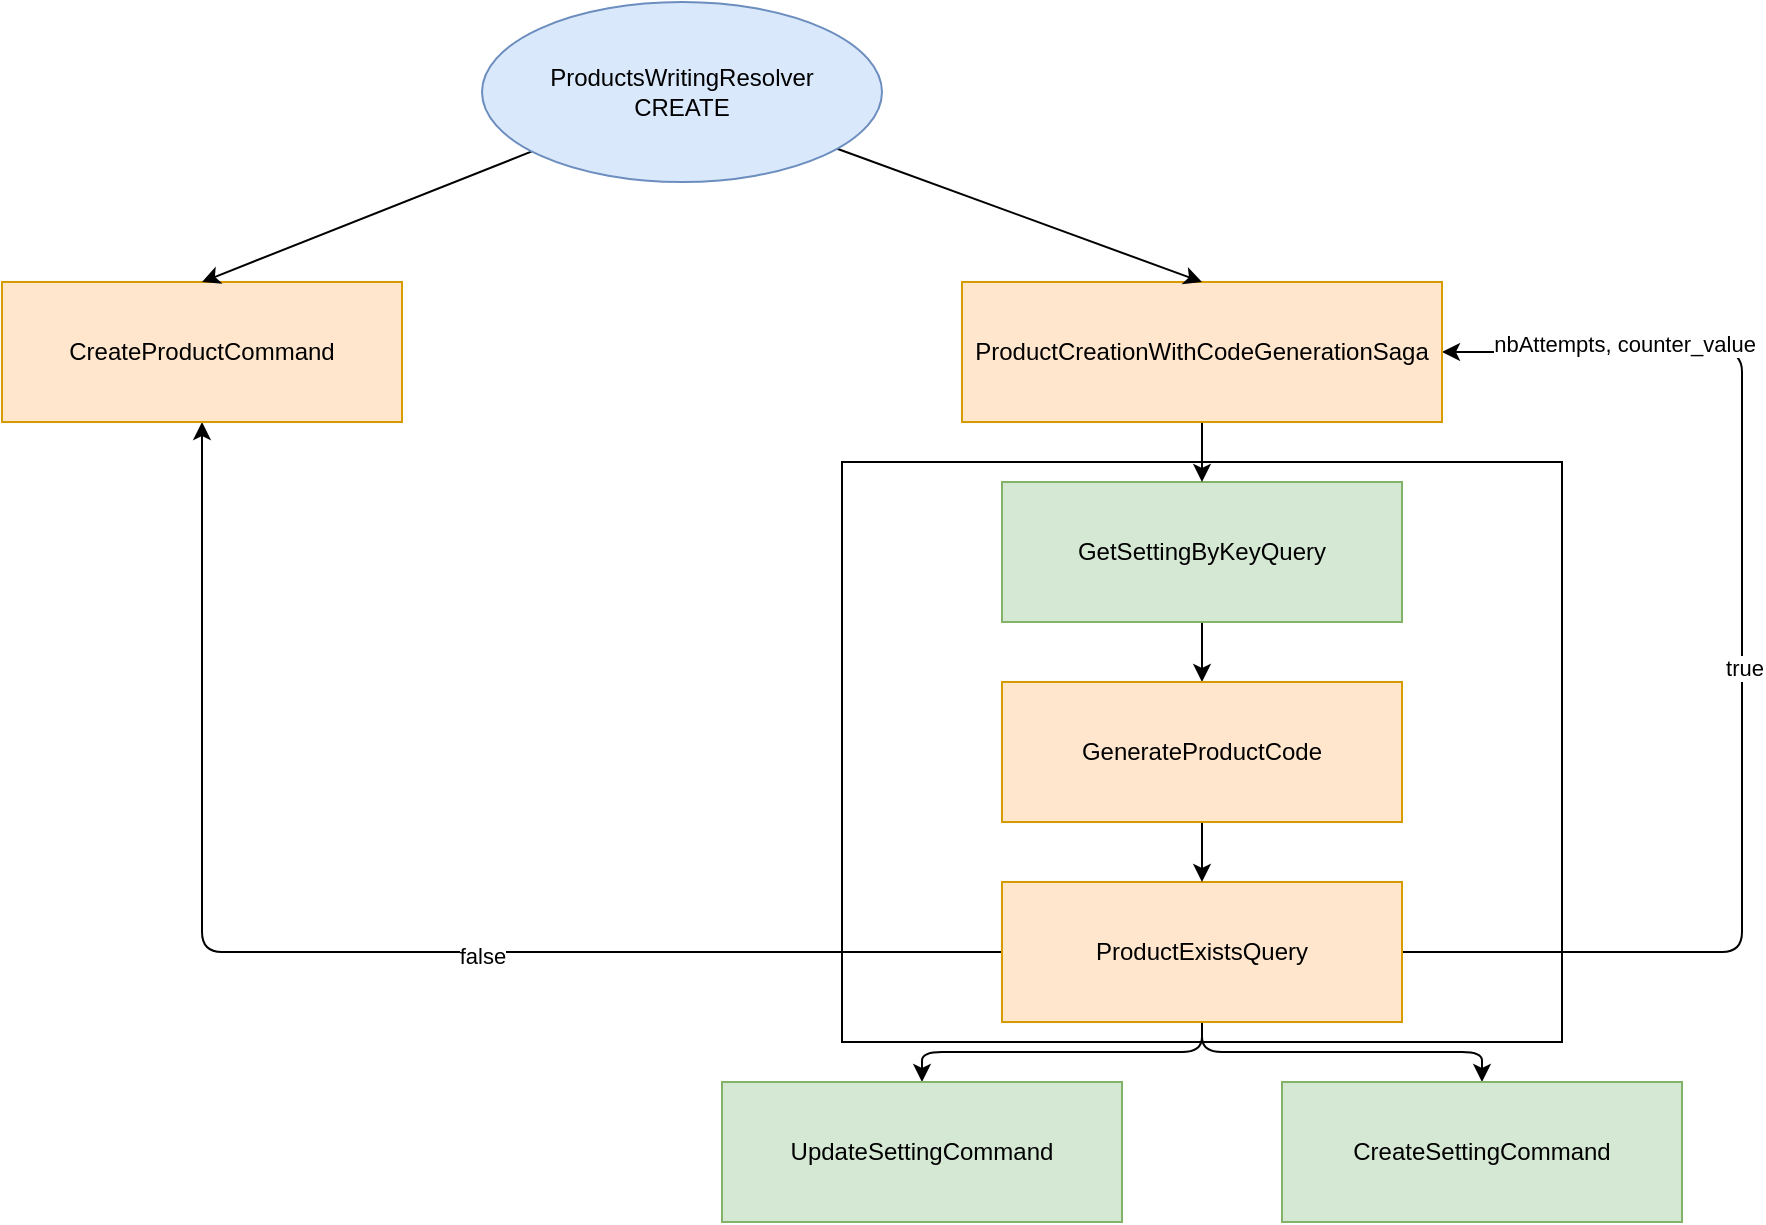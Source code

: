 <mxfile>
    <diagram id="Opi-LGavJN29ARFK6gJj" name="Page-2">
        <mxGraphModel dx="882" dy="457" grid="1" gridSize="10" guides="1" tooltips="1" connect="1" arrows="1" fold="1" page="1" pageScale="1" pageWidth="827" pageHeight="1169" math="0" shadow="0">
            <root>
                <mxCell id="0"/>
                <mxCell id="1" parent="0"/>
                <mxCell id="Un0BmTjw7O1ezHjQkem5-22" value="" style="rounded=0;whiteSpace=wrap;html=1;" parent="1" vertex="1">
                    <mxGeometry x="580" y="230" width="360" height="290" as="geometry"/>
                </mxCell>
                <mxCell id="Un0BmTjw7O1ezHjQkem5-15" style="edgeStyle=orthogonalEdgeStyle;html=1;entryX=1;entryY=0.5;entryDx=0;entryDy=0;exitX=1;exitY=0.5;exitDx=0;exitDy=0;elbow=vertical;" parent="1" source="Un0BmTjw7O1ezHjQkem5-2" target="Un0BmTjw7O1ezHjQkem5-4" edge="1">
                    <mxGeometry relative="1" as="geometry">
                        <mxPoint x="1070" y="175" as="targetPoint"/>
                        <Array as="points">
                            <mxPoint x="1030" y="475"/>
                            <mxPoint x="1030" y="175"/>
                        </Array>
                    </mxGeometry>
                </mxCell>
                <mxCell id="Un0BmTjw7O1ezHjQkem5-19" value="true" style="edgeLabel;html=1;align=center;verticalAlign=middle;resizable=0;points=[];" parent="Un0BmTjw7O1ezHjQkem5-15" vertex="1" connectable="0">
                    <mxGeometry x="0.006" y="-1" relative="1" as="geometry">
                        <mxPoint as="offset"/>
                    </mxGeometry>
                </mxCell>
                <mxCell id="Un0BmTjw7O1ezHjQkem5-21" value="nbAttempts, counter_value" style="edgeLabel;html=1;align=center;verticalAlign=middle;resizable=0;points=[];" parent="Un0BmTjw7O1ezHjQkem5-15" vertex="1" connectable="0">
                    <mxGeometry x="0.782" y="-4" relative="1" as="geometry">
                        <mxPoint x="23" as="offset"/>
                    </mxGeometry>
                </mxCell>
                <mxCell id="Un0BmTjw7O1ezHjQkem5-16" style="edgeStyle=orthogonalEdgeStyle;html=1;elbow=vertical;" parent="1" source="Un0BmTjw7O1ezHjQkem5-2" target="Un0BmTjw7O1ezHjQkem5-5" edge="1">
                    <mxGeometry relative="1" as="geometry"/>
                </mxCell>
                <mxCell id="Un0BmTjw7O1ezHjQkem5-17" style="edgeStyle=orthogonalEdgeStyle;html=1;entryX=0.5;entryY=0;entryDx=0;entryDy=0;elbow=vertical;" parent="1" source="Un0BmTjw7O1ezHjQkem5-2" target="Un0BmTjw7O1ezHjQkem5-6" edge="1">
                    <mxGeometry relative="1" as="geometry"/>
                </mxCell>
                <mxCell id="Un0BmTjw7O1ezHjQkem5-18" style="edgeStyle=orthogonalEdgeStyle;html=1;entryX=0.5;entryY=1;entryDx=0;entryDy=0;elbow=vertical;" parent="1" source="Un0BmTjw7O1ezHjQkem5-2" target="Un0BmTjw7O1ezHjQkem5-7" edge="1">
                    <mxGeometry relative="1" as="geometry"/>
                </mxCell>
                <mxCell id="Un0BmTjw7O1ezHjQkem5-20" value="false" style="edgeLabel;html=1;align=center;verticalAlign=middle;resizable=0;points=[];" parent="Un0BmTjw7O1ezHjQkem5-18" vertex="1" connectable="0">
                    <mxGeometry x="-0.218" y="2" relative="1" as="geometry">
                        <mxPoint as="offset"/>
                    </mxGeometry>
                </mxCell>
                <mxCell id="Un0BmTjw7O1ezHjQkem5-2" value="ProductExistsQuery" style="rounded=0;whiteSpace=wrap;html=1;fillColor=#ffe6cc;strokeColor=#d79b00;" parent="1" vertex="1">
                    <mxGeometry x="660" y="440" width="200" height="70" as="geometry"/>
                </mxCell>
                <mxCell id="Un0BmTjw7O1ezHjQkem5-13" style="edgeStyle=none;html=1;entryX=0.5;entryY=0;entryDx=0;entryDy=0;" parent="1" source="Un0BmTjw7O1ezHjQkem5-3" target="Un0BmTjw7O1ezHjQkem5-12" edge="1">
                    <mxGeometry relative="1" as="geometry"/>
                </mxCell>
                <mxCell id="Un0BmTjw7O1ezHjQkem5-3" value="GetSettingByKeyQuery" style="rounded=0;whiteSpace=wrap;html=1;fillColor=#d5e8d4;strokeColor=#82b366;" parent="1" vertex="1">
                    <mxGeometry x="660" y="240" width="200" height="70" as="geometry"/>
                </mxCell>
                <mxCell id="Un0BmTjw7O1ezHjQkem5-11" style="edgeStyle=none;html=1;entryX=0.5;entryY=0;entryDx=0;entryDy=0;" parent="1" source="Un0BmTjw7O1ezHjQkem5-4" target="Un0BmTjw7O1ezHjQkem5-3" edge="1">
                    <mxGeometry relative="1" as="geometry"/>
                </mxCell>
                <mxCell id="Un0BmTjw7O1ezHjQkem5-4" value="ProductCreationWithCodeGenerationSaga" style="rounded=0;whiteSpace=wrap;html=1;fillColor=#ffe6cc;strokeColor=#d79b00;" parent="1" vertex="1">
                    <mxGeometry x="640" y="140" width="240" height="70" as="geometry"/>
                </mxCell>
                <mxCell id="Un0BmTjw7O1ezHjQkem5-5" value="UpdateSettingCommand" style="rounded=0;whiteSpace=wrap;html=1;fillColor=#d5e8d4;strokeColor=#82b366;" parent="1" vertex="1">
                    <mxGeometry x="520" y="540" width="200" height="70" as="geometry"/>
                </mxCell>
                <mxCell id="Un0BmTjw7O1ezHjQkem5-6" value="CreateSettingCommand" style="rounded=0;whiteSpace=wrap;html=1;fillColor=#d5e8d4;strokeColor=#82b366;" parent="1" vertex="1">
                    <mxGeometry x="800" y="540" width="200" height="70" as="geometry"/>
                </mxCell>
                <mxCell id="Un0BmTjw7O1ezHjQkem5-7" value="CreateProductCommand" style="rounded=0;whiteSpace=wrap;html=1;fillColor=#ffe6cc;strokeColor=#d79b00;" parent="1" vertex="1">
                    <mxGeometry x="160" y="140" width="200" height="70" as="geometry"/>
                </mxCell>
                <mxCell id="Un0BmTjw7O1ezHjQkem5-9" style="edgeStyle=none;html=1;entryX=0.5;entryY=0;entryDx=0;entryDy=0;" parent="1" source="Un0BmTjw7O1ezHjQkem5-8" target="Un0BmTjw7O1ezHjQkem5-7" edge="1">
                    <mxGeometry relative="1" as="geometry"/>
                </mxCell>
                <mxCell id="Un0BmTjw7O1ezHjQkem5-10" style="edgeStyle=none;html=1;entryX=0.5;entryY=0;entryDx=0;entryDy=0;" parent="1" source="Un0BmTjw7O1ezHjQkem5-8" target="Un0BmTjw7O1ezHjQkem5-4" edge="1">
                    <mxGeometry relative="1" as="geometry"/>
                </mxCell>
                <mxCell id="Un0BmTjw7O1ezHjQkem5-8" value="ProductsWritingResolver&lt;br&gt;CREATE" style="ellipse;whiteSpace=wrap;html=1;fillColor=#dae8fc;strokeColor=#6c8ebf;" parent="1" vertex="1">
                    <mxGeometry x="400" width="200" height="90" as="geometry"/>
                </mxCell>
                <mxCell id="Un0BmTjw7O1ezHjQkem5-14" style="edgeStyle=none;html=1;entryX=0.5;entryY=0;entryDx=0;entryDy=0;" parent="1" source="Un0BmTjw7O1ezHjQkem5-12" target="Un0BmTjw7O1ezHjQkem5-2" edge="1">
                    <mxGeometry relative="1" as="geometry"/>
                </mxCell>
                <mxCell id="Un0BmTjw7O1ezHjQkem5-12" value="GenerateProductCode" style="rounded=0;whiteSpace=wrap;html=1;fillColor=#ffe6cc;strokeColor=#d79b00;" parent="1" vertex="1">
                    <mxGeometry x="660" y="340" width="200" height="70" as="geometry"/>
                </mxCell>
            </root>
        </mxGraphModel>
    </diagram>
    <diagram id="XYHGgtydvt-AKPdUVYVy" name="Page-1">
        <mxGraphModel dx="1837" dy="617" grid="1" gridSize="10" guides="1" tooltips="1" connect="1" arrows="1" fold="1" page="1" pageScale="1" pageWidth="827" pageHeight="1169" math="0" shadow="0">
            <root>
                <mxCell id="0"/>
                <mxCell id="1" parent="0"/>
                <mxCell id="61" value="Create Product" style="swimlane;startSize=20;horizontal=1;childLayout=flowLayout;flowOrientation=north;resizable=0;interRankCellSpacing=50;containerType=tree;fontSize=12;fillColor=#f8cecc;strokeColor=#b85450;" parent="1" vertex="1">
                    <mxGeometry x="-150" y="125" width="400" height="730" as="geometry"/>
                </mxCell>
                <mxCell id="62" value="Start" style="whiteSpace=wrap;html=1;fillColor=#fff2cc;strokeColor=#d6b656;" parent="61" vertex="1">
                    <mxGeometry x="150" y="40" width="100" height="40" as="geometry"/>
                </mxCell>
                <mxCell id="63" value="Input Code Exists" style="whiteSpace=wrap;html=1;fillColor=#fff2cc;strokeColor=#d6b656;" parent="61" vertex="1">
                    <mxGeometry x="150" y="130" width="100" height="40" as="geometry"/>
                </mxCell>
                <mxCell id="64" value="" style="html=1;rounded=1;curved=0;sourcePerimeterSpacing=0;targetPerimeterSpacing=0;startSize=6;endSize=6;noEdgeStyle=1;orthogonal=1;" parent="61" source="62" target="63" edge="1">
                    <mxGeometry relative="1" as="geometry">
                        <Array as="points">
                            <mxPoint x="200" y="92"/>
                            <mxPoint x="200" y="118"/>
                        </Array>
                    </mxGeometry>
                </mxCell>
                <mxCell id="70" value="" style="html=1;rounded=1;curved=0;sourcePerimeterSpacing=0;targetPerimeterSpacing=0;startSize=6;endSize=6;noEdgeStyle=1;orthogonal=1;" parent="61" source="63" target="71" edge="1">
                    <mxGeometry relative="1" as="geometry">
                        <mxPoint x="1300" y="2770" as="sourcePoint"/>
                        <Array as="points">
                            <mxPoint x="177.5" y="182"/>
                            <mxPoint x="135" y="208"/>
                        </Array>
                    </mxGeometry>
                </mxCell>
                <mxCell id="89" value="true" style="edgeLabel;html=1;align=center;verticalAlign=middle;resizable=0;points=[];" parent="70" vertex="1" connectable="0">
                    <mxGeometry x="-0.204" y="-1" relative="1" as="geometry">
                        <mxPoint as="offset"/>
                    </mxGeometry>
                </mxCell>
                <mxCell id="71" value="Product Code Exists" style="whiteSpace=wrap;html=1;fillColor=#fff2cc;strokeColor=#d6b656;" parent="61" vertex="1">
                    <mxGeometry x="85" y="220" width="100" height="40" as="geometry"/>
                </mxCell>
                <mxCell id="72" value="false" style="html=1;rounded=1;curved=0;sourcePerimeterSpacing=0;targetPerimeterSpacing=0;startSize=6;endSize=6;noEdgeStyle=1;orthogonal=1;" parent="61" source="63" target="73" edge="1">
                    <mxGeometry relative="1" as="geometry">
                        <mxPoint x="1240" y="2740" as="sourcePoint"/>
                        <Array as="points">
                            <mxPoint x="222.5" y="182"/>
                            <mxPoint x="265" y="208"/>
                        </Array>
                    </mxGeometry>
                </mxCell>
                <mxCell id="73" value="Generate Product Code" style="whiteSpace=wrap;html=1;fillColor=#d5e8d4;strokeColor=#82b366;" parent="61" vertex="1">
                    <mxGeometry x="215" y="220" width="100" height="40" as="geometry"/>
                </mxCell>
                <mxCell id="74" value="" style="html=1;rounded=1;curved=0;sourcePerimeterSpacing=0;targetPerimeterSpacing=0;startSize=6;endSize=6;noEdgeStyle=1;orthogonal=1;" parent="61" source="73" target="75" edge="1">
                    <mxGeometry relative="1" as="geometry">
                        <mxPoint x="1307.5" y="2700" as="sourcePoint"/>
                        <Array as="points">
                            <mxPoint x="265" y="272"/>
                            <mxPoint x="330" y="298"/>
                        </Array>
                    </mxGeometry>
                </mxCell>
                <mxCell id="75" value="Get Setting By Key" style="whiteSpace=wrap;html=1;fillColor=#dae8fc;strokeColor=#6c8ebf;" parent="61" vertex="1">
                    <mxGeometry x="280" y="310" width="100" height="40" as="geometry"/>
                </mxCell>
                <mxCell id="82" value="" style="html=1;rounded=1;curved=0;sourcePerimeterSpacing=0;targetPerimeterSpacing=0;startSize=6;endSize=6;noEdgeStyle=1;orthogonal=1;" parent="61" source="71" target="83" edge="1">
                    <mxGeometry relative="1" as="geometry">
                        <mxPoint x="1062.5" y="2300" as="sourcePoint"/>
                        <Array as="points">
                            <mxPoint x="112.5" y="272"/>
                            <mxPoint x="70" y="298"/>
                        </Array>
                    </mxGeometry>
                </mxCell>
                <mxCell id="86" value="true" style="edgeLabel;html=1;align=center;verticalAlign=middle;resizable=0;points=[];" parent="82" vertex="1" connectable="0">
                    <mxGeometry x="-0.212" relative="1" as="geometry">
                        <mxPoint as="offset"/>
                    </mxGeometry>
                </mxCell>
                <mxCell id="83" value="Error" style="whiteSpace=wrap;html=1;fillColor=#fff2cc;strokeColor=#d6b656;" parent="61" vertex="1">
                    <mxGeometry x="20" y="310" width="100" height="40" as="geometry"/>
                </mxCell>
                <mxCell id="84" value="" style="html=1;rounded=1;curved=0;sourcePerimeterSpacing=0;targetPerimeterSpacing=0;startSize=6;endSize=6;noEdgeStyle=1;orthogonal=1;" parent="61" source="71" target="85" edge="1">
                    <mxGeometry relative="1" as="geometry">
                        <mxPoint x="940" y="2230" as="sourcePoint"/>
                        <Array as="points">
                            <mxPoint x="157.5" y="272"/>
                            <mxPoint x="200" y="298"/>
                        </Array>
                    </mxGeometry>
                </mxCell>
                <mxCell id="87" value="false" style="edgeLabel;html=1;align=center;verticalAlign=middle;resizable=0;points=[];" parent="84" vertex="1" connectable="0">
                    <mxGeometry x="-0.055" relative="1" as="geometry">
                        <mxPoint as="offset"/>
                    </mxGeometry>
                </mxCell>
                <mxCell id="102" style="edgeStyle=none;html=1;entryX=0.75;entryY=0;entryDx=0;entryDy=0;noEdgeStyle=1;orthogonal=1;" parent="61" source="85" target="101" edge="1">
                    <mxGeometry relative="1" as="geometry">
                        <Array as="points">
                            <mxPoint x="200" y="362"/>
                            <mxPoint x="157.5" y="388"/>
                        </Array>
                    </mxGeometry>
                </mxCell>
                <mxCell id="85" value="Create" style="whiteSpace=wrap;html=1;fillColor=#fff2cc;strokeColor=#d6b656;" parent="61" vertex="1">
                    <mxGeometry x="150" y="310" width="100" height="40" as="geometry"/>
                </mxCell>
                <mxCell id="90" value="" style="html=1;rounded=1;curved=0;sourcePerimeterSpacing=0;targetPerimeterSpacing=0;startSize=6;endSize=6;noEdgeStyle=1;orthogonal=1;" parent="61" source="75" target="91" edge="1">
                    <mxGeometry relative="1" as="geometry">
                        <mxPoint x="795" y="1745" as="sourcePoint"/>
                        <Array as="points">
                            <mxPoint x="330" y="362"/>
                            <mxPoint x="265" y="388"/>
                        </Array>
                    </mxGeometry>
                </mxCell>
                <mxCell id="91" value="Setting Exists" style="whiteSpace=wrap;html=1;fillColor=#dae8fc;strokeColor=#6c8ebf;" parent="61" vertex="1">
                    <mxGeometry x="215" y="400" width="100" height="40" as="geometry"/>
                </mxCell>
                <mxCell id="95" value="" style="html=1;rounded=1;curved=0;sourcePerimeterSpacing=0;targetPerimeterSpacing=0;startSize=6;endSize=6;noEdgeStyle=1;orthogonal=1;" parent="61" source="91" target="96" edge="1">
                    <mxGeometry relative="1" as="geometry">
                        <mxPoint x="800" y="1715" as="sourcePoint"/>
                        <Array as="points">
                            <mxPoint x="242.5" y="452"/>
                            <mxPoint x="135" y="478"/>
                        </Array>
                    </mxGeometry>
                </mxCell>
                <mxCell id="96" value="Create Setting" style="whiteSpace=wrap;html=1;fillColor=#dae8fc;strokeColor=#6c8ebf;" parent="61" vertex="1">
                    <mxGeometry x="85" y="490" width="100" height="40" as="geometry"/>
                </mxCell>
                <mxCell id="97" value="" style="html=1;rounded=1;curved=0;sourcePerimeterSpacing=0;targetPerimeterSpacing=0;startSize=6;endSize=6;noEdgeStyle=1;orthogonal=1;" parent="61" source="91" target="98" edge="1">
                    <mxGeometry relative="1" as="geometry">
                        <mxPoint x="758.438" y="1725" as="sourcePoint"/>
                        <Array as="points">
                            <mxPoint x="287.5" y="452"/>
                            <mxPoint x="265" y="478"/>
                        </Array>
                    </mxGeometry>
                </mxCell>
                <mxCell id="106" style="edgeStyle=none;html=1;entryX=0.75;entryY=0;entryDx=0;entryDy=0;noEdgeStyle=1;orthogonal=1;" parent="61" source="98" target="105" edge="1">
                    <mxGeometry relative="1" as="geometry">
                        <Array as="points">
                            <mxPoint x="265" y="542"/>
                            <mxPoint x="222.5" y="568"/>
                        </Array>
                    </mxGeometry>
                </mxCell>
                <mxCell id="98" value="Update Setting Property" style="whiteSpace=wrap;html=1;fillColor=#dae8fc;strokeColor=#6c8ebf;" parent="61" vertex="1">
                    <mxGeometry x="215" y="490" width="100" height="40" as="geometry"/>
                </mxCell>
                <mxCell id="99" value="" style="html=1;rounded=1;curved=0;sourcePerimeterSpacing=0;targetPerimeterSpacing=0;startSize=6;endSize=6;noEdgeStyle=1;orthogonal=1;" parent="61" source="83" target="101" edge="1">
                    <mxGeometry relative="1" as="geometry">
                        <mxPoint x="462.5" y="1385" as="sourcePoint"/>
                        <Array as="points">
                            <mxPoint x="70" y="362"/>
                            <mxPoint x="112.5" y="388"/>
                        </Array>
                    </mxGeometry>
                </mxCell>
                <mxCell id="101" value="End" style="whiteSpace=wrap;html=1;fillColor=#fff2cc;strokeColor=#d6b656;" parent="61" vertex="1">
                    <mxGeometry x="85" y="400" width="100" height="40" as="geometry"/>
                </mxCell>
                <mxCell id="104" value="" style="html=1;rounded=1;curved=0;sourcePerimeterSpacing=0;targetPerimeterSpacing=0;startSize=6;endSize=6;noEdgeStyle=1;orthogonal=1;" parent="61" source="96" target="105" edge="1">
                    <mxGeometry relative="1" as="geometry">
                        <mxPoint x="492.5" y="1365" as="sourcePoint"/>
                        <Array as="points">
                            <mxPoint x="135" y="542"/>
                            <mxPoint x="177.5" y="568"/>
                        </Array>
                    </mxGeometry>
                </mxCell>
                <mxCell id="105" value="Create Product" style="whiteSpace=wrap;html=1;fillColor=#f8cecc;strokeColor=#b85450;" parent="61" vertex="1">
                    <mxGeometry x="150" y="580" width="100" height="40" as="geometry"/>
                </mxCell>
                <mxCell id="113" style="edgeStyle=none;html=1;entryX=0.5;entryY=0;entryDx=0;entryDy=0;noEdgeStyle=1;orthogonal=1;" parent="61" source="105" target="114" edge="1">
                    <mxGeometry relative="1" as="geometry">
                        <mxPoint x="230" y="895" as="sourcePoint"/>
                        <Array as="points">
                            <mxPoint x="200" y="632"/>
                            <mxPoint x="200" y="658"/>
                        </Array>
                    </mxGeometry>
                </mxCell>
                <mxCell id="114" value="End" style="whiteSpace=wrap;html=1;fillColor=#dae8fc;strokeColor=#6c8ebf;" parent="61" vertex="1">
                    <mxGeometry x="150" y="670" width="100" height="40" as="geometry"/>
                </mxCell>
            </root>
        </mxGraphModel>
    </diagram>
    <diagram id="56EcPrIsokrJ3mkIi-Q1" name="entities">
        <mxGraphModel dx="1837" dy="1786" grid="1" gridSize="10" guides="1" tooltips="1" connect="1" arrows="1" fold="1" page="1" pageScale="1" pageWidth="827" pageHeight="1169" math="0" shadow="0">
            <root>
                <mxCell id="0"/>
                <mxCell id="1" parent="0"/>
                <mxCell id="jgG2CFsE8MqPFQXPNsRH-5" value="Setting" style="swimlane;fontStyle=0;childLayout=stackLayout;horizontal=1;startSize=30;horizontalStack=0;resizeParent=1;resizeParentMax=0;resizeLast=0;collapsible=1;marginBottom=0;whiteSpace=wrap;html=1;" parent="1" vertex="1">
                    <mxGeometry x="480" y="74" width="140" height="120" as="geometry"/>
                </mxCell>
                <mxCell id="jgG2CFsE8MqPFQXPNsRH-6" value="Item 1" style="text;strokeColor=none;fillColor=none;align=left;verticalAlign=middle;spacingLeft=4;spacingRight=4;overflow=hidden;points=[[0,0.5],[1,0.5]];portConstraint=eastwest;rotatable=0;whiteSpace=wrap;html=1;" parent="jgG2CFsE8MqPFQXPNsRH-5" vertex="1">
                    <mxGeometry y="30" width="140" height="30" as="geometry"/>
                </mxCell>
                <mxCell id="jgG2CFsE8MqPFQXPNsRH-7" value="Item 2" style="text;strokeColor=none;fillColor=none;align=left;verticalAlign=middle;spacingLeft=4;spacingRight=4;overflow=hidden;points=[[0,0.5],[1,0.5]];portConstraint=eastwest;rotatable=0;whiteSpace=wrap;html=1;" parent="jgG2CFsE8MqPFQXPNsRH-5" vertex="1">
                    <mxGeometry y="60" width="140" height="30" as="geometry"/>
                </mxCell>
                <mxCell id="jgG2CFsE8MqPFQXPNsRH-8" value="Item 3" style="text;strokeColor=none;fillColor=none;align=left;verticalAlign=middle;spacingLeft=4;spacingRight=4;overflow=hidden;points=[[0,0.5],[1,0.5]];portConstraint=eastwest;rotatable=0;whiteSpace=wrap;html=1;" parent="jgG2CFsE8MqPFQXPNsRH-5" vertex="1">
                    <mxGeometry y="90" width="140" height="30" as="geometry"/>
                </mxCell>
                <mxCell id="jgG2CFsE8MqPFQXPNsRH-9" value="OrderProduct" style="swimlane;fontStyle=0;childLayout=stackLayout;horizontal=1;startSize=30;horizontalStack=0;resizeParent=1;resizeParentMax=0;resizeLast=0;collapsible=1;marginBottom=0;whiteSpace=wrap;html=1;" parent="1" vertex="1">
                    <mxGeometry x="80" y="40" width="140" height="120" as="geometry"/>
                </mxCell>
                <mxCell id="jgG2CFsE8MqPFQXPNsRH-10" value="Item 1" style="text;strokeColor=none;fillColor=none;align=left;verticalAlign=middle;spacingLeft=4;spacingRight=4;overflow=hidden;points=[[0,0.5],[1,0.5]];portConstraint=eastwest;rotatable=0;whiteSpace=wrap;html=1;" parent="jgG2CFsE8MqPFQXPNsRH-9" vertex="1">
                    <mxGeometry y="30" width="140" height="30" as="geometry"/>
                </mxCell>
                <mxCell id="jgG2CFsE8MqPFQXPNsRH-11" value="Item 2" style="text;strokeColor=none;fillColor=none;align=left;verticalAlign=middle;spacingLeft=4;spacingRight=4;overflow=hidden;points=[[0,0.5],[1,0.5]];portConstraint=eastwest;rotatable=0;whiteSpace=wrap;html=1;" parent="jgG2CFsE8MqPFQXPNsRH-9" vertex="1">
                    <mxGeometry y="60" width="140" height="30" as="geometry"/>
                </mxCell>
                <mxCell id="jgG2CFsE8MqPFQXPNsRH-12" value="Item 3" style="text;strokeColor=none;fillColor=none;align=left;verticalAlign=middle;spacingLeft=4;spacingRight=4;overflow=hidden;points=[[0,0.5],[1,0.5]];portConstraint=eastwest;rotatable=0;whiteSpace=wrap;html=1;" parent="jgG2CFsE8MqPFQXPNsRH-9" vertex="1">
                    <mxGeometry y="90" width="140" height="30" as="geometry"/>
                </mxCell>
                <mxCell id="pzZdwWOQOBGfblwr8Yfy-5" value="InvoiceOrder" style="swimlane;fontStyle=0;childLayout=stackLayout;horizontal=1;startSize=30;horizontalStack=0;resizeParent=1;resizeParentMax=0;resizeLast=0;collapsible=1;marginBottom=0;whiteSpace=wrap;html=1;" parent="1" vertex="1">
                    <mxGeometry x="70" y="220" width="140" height="120" as="geometry"/>
                </mxCell>
                <mxCell id="pzZdwWOQOBGfblwr8Yfy-6" value="Item 1" style="text;strokeColor=none;fillColor=none;align=left;verticalAlign=middle;spacingLeft=4;spacingRight=4;overflow=hidden;points=[[0,0.5],[1,0.5]];portConstraint=eastwest;rotatable=0;whiteSpace=wrap;html=1;" parent="pzZdwWOQOBGfblwr8Yfy-5" vertex="1">
                    <mxGeometry y="30" width="140" height="30" as="geometry"/>
                </mxCell>
                <mxCell id="pzZdwWOQOBGfblwr8Yfy-7" value="Item 2" style="text;strokeColor=none;fillColor=none;align=left;verticalAlign=middle;spacingLeft=4;spacingRight=4;overflow=hidden;points=[[0,0.5],[1,0.5]];portConstraint=eastwest;rotatable=0;whiteSpace=wrap;html=1;" parent="pzZdwWOQOBGfblwr8Yfy-5" vertex="1">
                    <mxGeometry y="60" width="140" height="30" as="geometry"/>
                </mxCell>
                <mxCell id="pzZdwWOQOBGfblwr8Yfy-8" value="Item 3" style="text;strokeColor=none;fillColor=none;align=left;verticalAlign=middle;spacingLeft=4;spacingRight=4;overflow=hidden;points=[[0,0.5],[1,0.5]];portConstraint=eastwest;rotatable=0;whiteSpace=wrap;html=1;" parent="pzZdwWOQOBGfblwr8Yfy-5" vertex="1">
                    <mxGeometry y="90" width="140" height="30" as="geometry"/>
                </mxCell>
                <mxCell id="pzZdwWOQOBGfblwr8Yfy-9" value="PurchaseOrder" style="swimlane;fontStyle=0;childLayout=stackLayout;horizontal=1;startSize=30;horizontalStack=0;resizeParent=1;resizeParentMax=0;resizeLast=0;collapsible=1;marginBottom=0;whiteSpace=wrap;html=1;" parent="1" vertex="1">
                    <mxGeometry x="280" y="220" width="140" height="120" as="geometry"/>
                </mxCell>
                <mxCell id="pzZdwWOQOBGfblwr8Yfy-10" value="Item 1" style="text;strokeColor=none;fillColor=none;align=left;verticalAlign=middle;spacingLeft=4;spacingRight=4;overflow=hidden;points=[[0,0.5],[1,0.5]];portConstraint=eastwest;rotatable=0;whiteSpace=wrap;html=1;" parent="pzZdwWOQOBGfblwr8Yfy-9" vertex="1">
                    <mxGeometry y="30" width="140" height="30" as="geometry"/>
                </mxCell>
                <mxCell id="pzZdwWOQOBGfblwr8Yfy-11" value="Item 2" style="text;strokeColor=none;fillColor=none;align=left;verticalAlign=middle;spacingLeft=4;spacingRight=4;overflow=hidden;points=[[0,0.5],[1,0.5]];portConstraint=eastwest;rotatable=0;whiteSpace=wrap;html=1;" parent="pzZdwWOQOBGfblwr8Yfy-9" vertex="1">
                    <mxGeometry y="60" width="140" height="30" as="geometry"/>
                </mxCell>
                <mxCell id="pzZdwWOQOBGfblwr8Yfy-12" value="Item 3" style="text;strokeColor=none;fillColor=none;align=left;verticalAlign=middle;spacingLeft=4;spacingRight=4;overflow=hidden;points=[[0,0.5],[1,0.5]];portConstraint=eastwest;rotatable=0;whiteSpace=wrap;html=1;" parent="pzZdwWOQOBGfblwr8Yfy-9" vertex="1">
                    <mxGeometry y="90" width="140" height="30" as="geometry"/>
                </mxCell>
                <mxCell id="pzZdwWOQOBGfblwr8Yfy-13" value="Order" style="swimlane;fontStyle=0;childLayout=stackLayout;horizontal=1;startSize=30;horizontalStack=0;resizeParent=1;resizeParentMax=0;resizeLast=0;collapsible=1;marginBottom=0;whiteSpace=wrap;html=1;" parent="1" vertex="1">
                    <mxGeometry x="490" y="220" width="140" height="120" as="geometry"/>
                </mxCell>
                <mxCell id="pzZdwWOQOBGfblwr8Yfy-14" value="Item 1" style="text;strokeColor=none;fillColor=none;align=left;verticalAlign=middle;spacingLeft=4;spacingRight=4;overflow=hidden;points=[[0,0.5],[1,0.5]];portConstraint=eastwest;rotatable=0;whiteSpace=wrap;html=1;" parent="pzZdwWOQOBGfblwr8Yfy-13" vertex="1">
                    <mxGeometry y="30" width="140" height="30" as="geometry"/>
                </mxCell>
                <mxCell id="pzZdwWOQOBGfblwr8Yfy-15" value="Item 2" style="text;strokeColor=none;fillColor=none;align=left;verticalAlign=middle;spacingLeft=4;spacingRight=4;overflow=hidden;points=[[0,0.5],[1,0.5]];portConstraint=eastwest;rotatable=0;whiteSpace=wrap;html=1;" parent="pzZdwWOQOBGfblwr8Yfy-13" vertex="1">
                    <mxGeometry y="60" width="140" height="30" as="geometry"/>
                </mxCell>
                <mxCell id="pzZdwWOQOBGfblwr8Yfy-16" value="Item 3" style="text;strokeColor=none;fillColor=none;align=left;verticalAlign=middle;spacingLeft=4;spacingRight=4;overflow=hidden;points=[[0,0.5],[1,0.5]];portConstraint=eastwest;rotatable=0;whiteSpace=wrap;html=1;" parent="pzZdwWOQOBGfblwr8Yfy-13" vertex="1">
                    <mxGeometry y="90" width="140" height="30" as="geometry"/>
                </mxCell>
                <mxCell id="pzZdwWOQOBGfblwr8Yfy-17" value="Vendor" style="swimlane;fontStyle=0;childLayout=stackLayout;horizontal=1;startSize=30;horizontalStack=0;resizeParent=1;resizeParentMax=0;resizeLast=0;collapsible=1;marginBottom=0;whiteSpace=wrap;html=1;" parent="1" vertex="1">
                    <mxGeometry x="670" y="220" width="140" height="120" as="geometry"/>
                </mxCell>
                <mxCell id="pzZdwWOQOBGfblwr8Yfy-18" value="Item 1" style="text;strokeColor=none;fillColor=none;align=left;verticalAlign=middle;spacingLeft=4;spacingRight=4;overflow=hidden;points=[[0,0.5],[1,0.5]];portConstraint=eastwest;rotatable=0;whiteSpace=wrap;html=1;" parent="pzZdwWOQOBGfblwr8Yfy-17" vertex="1">
                    <mxGeometry y="30" width="140" height="30" as="geometry"/>
                </mxCell>
                <mxCell id="pzZdwWOQOBGfblwr8Yfy-19" value="Item 2" style="text;strokeColor=none;fillColor=none;align=left;verticalAlign=middle;spacingLeft=4;spacingRight=4;overflow=hidden;points=[[0,0.5],[1,0.5]];portConstraint=eastwest;rotatable=0;whiteSpace=wrap;html=1;" parent="pzZdwWOQOBGfblwr8Yfy-17" vertex="1">
                    <mxGeometry y="60" width="140" height="30" as="geometry"/>
                </mxCell>
                <mxCell id="pzZdwWOQOBGfblwr8Yfy-20" value="Item 3" style="text;strokeColor=none;fillColor=none;align=left;verticalAlign=middle;spacingLeft=4;spacingRight=4;overflow=hidden;points=[[0,0.5],[1,0.5]];portConstraint=eastwest;rotatable=0;whiteSpace=wrap;html=1;" parent="pzZdwWOQOBGfblwr8Yfy-17" vertex="1">
                    <mxGeometry y="90" width="140" height="30" as="geometry"/>
                </mxCell>
                <mxCell id="5CqGkYislHajEMsyrLDH-1" value="RefundOrder" style="swimlane;fontStyle=0;childLayout=stackLayout;horizontal=1;startSize=30;horizontalStack=0;resizeParent=1;resizeParentMax=0;resizeLast=0;collapsible=1;marginBottom=0;whiteSpace=wrap;html=1;" parent="1" vertex="1">
                    <mxGeometry x="210" y="360" width="140" height="120" as="geometry"/>
                </mxCell>
                <mxCell id="5CqGkYislHajEMsyrLDH-2" value="Item 1" style="text;strokeColor=none;fillColor=none;align=left;verticalAlign=middle;spacingLeft=4;spacingRight=4;overflow=hidden;points=[[0,0.5],[1,0.5]];portConstraint=eastwest;rotatable=0;whiteSpace=wrap;html=1;" parent="5CqGkYislHajEMsyrLDH-1" vertex="1">
                    <mxGeometry y="30" width="140" height="30" as="geometry"/>
                </mxCell>
                <mxCell id="5CqGkYislHajEMsyrLDH-3" value="Item 2" style="text;strokeColor=none;fillColor=none;align=left;verticalAlign=middle;spacingLeft=4;spacingRight=4;overflow=hidden;points=[[0,0.5],[1,0.5]];portConstraint=eastwest;rotatable=0;whiteSpace=wrap;html=1;" parent="5CqGkYislHajEMsyrLDH-1" vertex="1">
                    <mxGeometry y="60" width="140" height="30" as="geometry"/>
                </mxCell>
                <mxCell id="5CqGkYislHajEMsyrLDH-4" value="Item 3" style="text;strokeColor=none;fillColor=none;align=left;verticalAlign=middle;spacingLeft=4;spacingRight=4;overflow=hidden;points=[[0,0.5],[1,0.5]];portConstraint=eastwest;rotatable=0;whiteSpace=wrap;html=1;" parent="5CqGkYislHajEMsyrLDH-1" vertex="1">
                    <mxGeometry y="90" width="140" height="30" as="geometry"/>
                </mxCell>
                <mxCell id="ezjG5UF4VLIGLV33JsSy-1" value="ProductCatalog" style="swimlane;fontStyle=0;childLayout=stackLayout;horizontal=1;startSize=30;horizontalStack=0;resizeParent=1;resizeParentMax=0;resizeLast=0;collapsible=1;marginBottom=0;whiteSpace=wrap;html=1;" parent="1" vertex="1">
                    <mxGeometry x="390" y="360" width="140" height="120" as="geometry"/>
                </mxCell>
                <mxCell id="ezjG5UF4VLIGLV33JsSy-2" value="Item 1" style="text;strokeColor=none;fillColor=none;align=left;verticalAlign=middle;spacingLeft=4;spacingRight=4;overflow=hidden;points=[[0,0.5],[1,0.5]];portConstraint=eastwest;rotatable=0;whiteSpace=wrap;html=1;" parent="ezjG5UF4VLIGLV33JsSy-1" vertex="1">
                    <mxGeometry y="30" width="140" height="30" as="geometry"/>
                </mxCell>
                <mxCell id="ezjG5UF4VLIGLV33JsSy-3" value="Item 2" style="text;strokeColor=none;fillColor=none;align=left;verticalAlign=middle;spacingLeft=4;spacingRight=4;overflow=hidden;points=[[0,0.5],[1,0.5]];portConstraint=eastwest;rotatable=0;whiteSpace=wrap;html=1;" parent="ezjG5UF4VLIGLV33JsSy-1" vertex="1">
                    <mxGeometry y="60" width="140" height="30" as="geometry"/>
                </mxCell>
                <mxCell id="ezjG5UF4VLIGLV33JsSy-4" value="Item 3" style="text;strokeColor=none;fillColor=none;align=left;verticalAlign=middle;spacingLeft=4;spacingRight=4;overflow=hidden;points=[[0,0.5],[1,0.5]];portConstraint=eastwest;rotatable=0;whiteSpace=wrap;html=1;" parent="ezjG5UF4VLIGLV33JsSy-1" vertex="1">
                    <mxGeometry y="90" width="140" height="30" as="geometry"/>
                </mxCell>
                <mxCell id="defAkLzEvHMdMVgG3YDs-6" value="Address" style="swimlane;fontStyle=0;childLayout=stackLayout;horizontal=1;startSize=26;fillColor=none;horizontalStack=0;resizeParent=1;resizeParentMax=0;resizeLast=0;collapsible=1;marginBottom=0;" parent="1" vertex="1">
                    <mxGeometry x="-210" y="-410" width="200" height="182" as="geometry"/>
                </mxCell>
                <mxCell id="defAkLzEvHMdMVgG3YDs-29" value="+ id: string" style="text;strokeColor=none;fillColor=none;align=left;verticalAlign=top;spacingLeft=4;spacingRight=4;overflow=hidden;rotatable=0;points=[[0,0.5],[1,0.5]];portConstraint=eastwest;" parent="defAkLzEvHMdMVgG3YDs-6" vertex="1">
                    <mxGeometry y="26" width="200" height="26" as="geometry"/>
                </mxCell>
                <mxCell id="defAkLzEvHMdMVgG3YDs-7" value="+ addressLine1: string" style="text;strokeColor=none;fillColor=none;align=left;verticalAlign=top;spacingLeft=4;spacingRight=4;overflow=hidden;rotatable=0;points=[[0,0.5],[1,0.5]];portConstraint=eastwest;" parent="defAkLzEvHMdMVgG3YDs-6" vertex="1">
                    <mxGeometry y="52" width="200" height="26" as="geometry"/>
                </mxCell>
                <mxCell id="defAkLzEvHMdMVgG3YDs-8" value="+ addressLine2: string | null" style="text;strokeColor=none;fillColor=none;align=left;verticalAlign=top;spacingLeft=4;spacingRight=4;overflow=hidden;rotatable=0;points=[[0,0.5],[1,0.5]];portConstraint=eastwest;" parent="defAkLzEvHMdMVgG3YDs-6" vertex="1">
                    <mxGeometry y="78" width="200" height="26" as="geometry"/>
                </mxCell>
                <mxCell id="defAkLzEvHMdMVgG3YDs-9" value="+ postalCode: string" style="text;strokeColor=none;fillColor=none;align=left;verticalAlign=top;spacingLeft=4;spacingRight=4;overflow=hidden;rotatable=0;points=[[0,0.5],[1,0.5]];portConstraint=eastwest;" parent="defAkLzEvHMdMVgG3YDs-6" vertex="1">
                    <mxGeometry y="104" width="200" height="26" as="geometry"/>
                </mxCell>
                <mxCell id="defAkLzEvHMdMVgG3YDs-11" value="+ city: string" style="text;strokeColor=none;fillColor=none;align=left;verticalAlign=top;spacingLeft=4;spacingRight=4;overflow=hidden;rotatable=0;points=[[0,0.5],[1,0.5]];portConstraint=eastwest;" parent="defAkLzEvHMdMVgG3YDs-6" vertex="1">
                    <mxGeometry y="130" width="200" height="26" as="geometry"/>
                </mxCell>
                <mxCell id="defAkLzEvHMdMVgG3YDs-10" value="+ country: string" style="text;strokeColor=none;fillColor=none;align=left;verticalAlign=top;spacingLeft=4;spacingRight=4;overflow=hidden;rotatable=0;points=[[0,0.5],[1,0.5]];portConstraint=eastwest;" parent="defAkLzEvHMdMVgG3YDs-6" vertex="1">
                    <mxGeometry y="156" width="200" height="26" as="geometry"/>
                </mxCell>
                <mxCell id="defAkLzEvHMdMVgG3YDs-16" value="Customer" style="swimlane;fontStyle=0;childLayout=stackLayout;horizontal=1;startSize=26;fillColor=none;horizontalStack=0;resizeParent=1;resizeParentMax=0;resizeLast=0;collapsible=1;marginBottom=0;" parent="1" vertex="1">
                    <mxGeometry x="30" y="-240" width="264" height="234" as="geometry"/>
                </mxCell>
                <mxCell id="defAkLzEvHMdMVgG3YDs-17" value="+ id: string" style="text;strokeColor=none;fillColor=none;align=left;verticalAlign=top;spacingLeft=4;spacingRight=4;overflow=hidden;rotatable=0;points=[[0,0.5],[1,0.5]];portConstraint=eastwest;" parent="defAkLzEvHMdMVgG3YDs-16" vertex="1">
                    <mxGeometry y="26" width="264" height="26" as="geometry"/>
                </mxCell>
                <mxCell id="defAkLzEvHMdMVgG3YDs-18" value="+ code: string" style="text;strokeColor=none;fillColor=none;align=left;verticalAlign=top;spacingLeft=4;spacingRight=4;overflow=hidden;rotatable=0;points=[[0,0.5],[1,0.5]];portConstraint=eastwest;" parent="defAkLzEvHMdMVgG3YDs-16" vertex="1">
                    <mxGeometry y="52" width="264" height="26" as="geometry"/>
                </mxCell>
                <mxCell id="defAkLzEvHMdMVgG3YDs-19" value="+ name: string" style="text;strokeColor=none;fillColor=none;align=left;verticalAlign=top;spacingLeft=4;spacingRight=4;overflow=hidden;rotatable=0;points=[[0,0.5],[1,0.5]];portConstraint=eastwest;" parent="defAkLzEvHMdMVgG3YDs-16" vertex="1">
                    <mxGeometry y="78" width="264" height="26" as="geometry"/>
                </mxCell>
                <mxCell id="defAkLzEvHMdMVgG3YDs-24" value="+ email: string" style="text;strokeColor=none;fillColor=none;align=left;verticalAlign=top;spacingLeft=4;spacingRight=4;overflow=hidden;rotatable=0;points=[[0,0.5],[1,0.5]];portConstraint=eastwest;" parent="defAkLzEvHMdMVgG3YDs-16" vertex="1">
                    <mxGeometry y="104" width="264" height="26" as="geometry"/>
                </mxCell>
                <mxCell id="defAkLzEvHMdMVgG3YDs-25" value="+ phone: string" style="text;strokeColor=none;fillColor=none;align=left;verticalAlign=top;spacingLeft=4;spacingRight=4;overflow=hidden;rotatable=0;points=[[0,0.5],[1,0.5]];portConstraint=eastwest;" parent="defAkLzEvHMdMVgG3YDs-16" vertex="1">
                    <mxGeometry y="130" width="264" height="26" as="geometry"/>
                </mxCell>
                <mxCell id="defAkLzEvHMdMVgG3YDs-26" value="+ addresses: Address[]" style="text;strokeColor=none;fillColor=none;align=left;verticalAlign=top;spacingLeft=4;spacingRight=4;overflow=hidden;rotatable=0;points=[[0,0.5],[1,0.5]];portConstraint=eastwest;" parent="defAkLzEvHMdMVgG3YDs-16" vertex="1">
                    <mxGeometry y="156" width="264" height="26" as="geometry"/>
                </mxCell>
                <mxCell id="defAkLzEvHMdMVgG3YDs-28" value="+ defaultBillingAddress: string" style="text;strokeColor=none;fillColor=none;align=left;verticalAlign=top;spacingLeft=4;spacingRight=4;overflow=hidden;rotatable=0;points=[[0,0.5],[1,0.5]];portConstraint=eastwest;" parent="defAkLzEvHMdMVgG3YDs-16" vertex="1">
                    <mxGeometry y="182" width="264" height="26" as="geometry"/>
                </mxCell>
                <mxCell id="defAkLzEvHMdMVgG3YDs-27" value="+ defaultShippingAddress: string" style="text;strokeColor=none;fillColor=none;align=left;verticalAlign=top;spacingLeft=4;spacingRight=4;overflow=hidden;rotatable=0;points=[[0,0.5],[1,0.5]];portConstraint=eastwest;" parent="defAkLzEvHMdMVgG3YDs-16" vertex="1">
                    <mxGeometry y="208" width="264" height="26" as="geometry"/>
                </mxCell>
                <mxCell id="defAkLzEvHMdMVgG3YDs-20" value="CustomerCatalog" style="swimlane;fontStyle=0;childLayout=stackLayout;horizontal=1;startSize=26;fillColor=none;horizontalStack=0;resizeParent=1;resizeParentMax=0;resizeLast=0;collapsible=1;marginBottom=0;" parent="1" vertex="1">
                    <mxGeometry x="80" y="-410" width="170" height="78" as="geometry"/>
                </mxCell>
                <mxCell id="defAkLzEvHMdMVgG3YDs-21" value="+ userId: string" style="text;strokeColor=none;fillColor=none;align=left;verticalAlign=top;spacingLeft=4;spacingRight=4;overflow=hidden;rotatable=0;points=[[0,0.5],[1,0.5]];portConstraint=eastwest;" parent="defAkLzEvHMdMVgG3YDs-20" vertex="1">
                    <mxGeometry y="26" width="170" height="26" as="geometry"/>
                </mxCell>
                <mxCell id="defAkLzEvHMdMVgG3YDs-22" value="+ customers: Customer[]" style="text;strokeColor=none;fillColor=none;align=left;verticalAlign=top;spacingLeft=4;spacingRight=4;overflow=hidden;rotatable=0;points=[[0,0.5],[1,0.5]];portConstraint=eastwest;" parent="defAkLzEvHMdMVgG3YDs-20" vertex="1">
                    <mxGeometry y="52" width="170" height="26" as="geometry"/>
                </mxCell>
                <mxCell id="defAkLzEvHMdMVgG3YDs-30" style="edgeStyle=orthogonalEdgeStyle;html=1;entryX=0.5;entryY=0;entryDx=0;entryDy=0;" parent="1" source="defAkLzEvHMdMVgG3YDs-22" target="defAkLzEvHMdMVgG3YDs-16" edge="1">
                    <mxGeometry relative="1" as="geometry"/>
                </mxCell>
                <mxCell id="defAkLzEvHMdMVgG3YDs-31" style="edgeStyle=orthogonalEdgeStyle;html=1;entryX=0.5;entryY=0;entryDx=0;entryDy=0;" parent="1" source="defAkLzEvHMdMVgG3YDs-26" target="defAkLzEvHMdMVgG3YDs-6" edge="1">
                    <mxGeometry relative="1" as="geometry">
                        <mxPoint x="-110" y="-410" as="targetPoint"/>
                        <Array as="points">
                            <mxPoint x="10" y="-71"/>
                            <mxPoint x="10" y="-440"/>
                            <mxPoint x="-110" y="-440"/>
                        </Array>
                    </mxGeometry>
                </mxCell>
                <mxCell id="defAkLzEvHMdMVgG3YDs-32" style="edgeStyle=orthogonalEdgeStyle;html=1;entryX=0;entryY=0.5;entryDx=0;entryDy=0;" parent="1" source="defAkLzEvHMdMVgG3YDs-28" target="defAkLzEvHMdMVgG3YDs-29" edge="1">
                    <mxGeometry relative="1" as="geometry">
                        <Array as="points">
                            <mxPoint x="-250" y="-45"/>
                            <mxPoint x="-250" y="-391"/>
                        </Array>
                    </mxGeometry>
                </mxCell>
                <mxCell id="defAkLzEvHMdMVgG3YDs-33" style="edgeStyle=orthogonalEdgeStyle;html=1;entryX=0;entryY=0.5;entryDx=0;entryDy=0;" parent="1" source="defAkLzEvHMdMVgG3YDs-27" target="defAkLzEvHMdMVgG3YDs-29" edge="1">
                    <mxGeometry relative="1" as="geometry">
                        <mxPoint x="-200" y="-520" as="targetPoint"/>
                        <Array as="points">
                            <mxPoint x="-250" y="-19"/>
                            <mxPoint x="-250" y="-390"/>
                        </Array>
                    </mxGeometry>
                </mxCell>
                <mxCell id="defAkLzEvHMdMVgG3YDs-34" value="User" style="swimlane;fontStyle=0;childLayout=stackLayout;horizontal=1;startSize=26;fillColor=none;horizontalStack=0;resizeParent=1;resizeParentMax=0;resizeLast=0;collapsible=1;marginBottom=0;" parent="1" vertex="1">
                    <mxGeometry x="60" y="-770" width="248" height="234" as="geometry"/>
                </mxCell>
                <mxCell id="defAkLzEvHMdMVgG3YDs-35" value="+ id: string" style="text;strokeColor=none;fillColor=none;align=left;verticalAlign=top;spacingLeft=4;spacingRight=4;overflow=hidden;rotatable=0;points=[[0,0.5],[1,0.5]];portConstraint=eastwest;" parent="defAkLzEvHMdMVgG3YDs-34" vertex="1">
                    <mxGeometry y="26" width="248" height="26" as="geometry"/>
                </mxCell>
                <mxCell id="defAkLzEvHMdMVgG3YDs-36" value="+ provider: Provider" style="text;strokeColor=none;fillColor=none;align=left;verticalAlign=top;spacingLeft=4;spacingRight=4;overflow=hidden;rotatable=0;points=[[0,0.5],[1,0.5]];portConstraint=eastwest;" parent="defAkLzEvHMdMVgG3YDs-34" vertex="1">
                    <mxGeometry y="52" width="248" height="26" as="geometry"/>
                </mxCell>
                <mxCell id="defAkLzEvHMdMVgG3YDs-37" value="+ name: string" style="text;strokeColor=none;fillColor=none;align=left;verticalAlign=top;spacingLeft=4;spacingRight=4;overflow=hidden;rotatable=0;points=[[0,0.5],[1,0.5]];portConstraint=eastwest;" parent="defAkLzEvHMdMVgG3YDs-34" vertex="1">
                    <mxGeometry y="78" width="248" height="26" as="geometry"/>
                </mxCell>
                <mxCell id="defAkLzEvHMdMVgG3YDs-44" value="+ signature: Binary | string" style="text;strokeColor=none;fillColor=none;align=left;verticalAlign=top;spacingLeft=4;spacingRight=4;overflow=hidden;rotatable=0;points=[[0,0.5],[1,0.5]];portConstraint=eastwest;" parent="defAkLzEvHMdMVgG3YDs-34" vertex="1">
                    <mxGeometry y="104" width="248" height="26" as="geometry"/>
                </mxCell>
                <mxCell id="defAkLzEvHMdMVgG3YDs-45" value="+ customerCatalog: CustomerCatalog" style="text;strokeColor=none;fillColor=none;align=left;verticalAlign=top;spacingLeft=4;spacingRight=4;overflow=hidden;rotatable=0;points=[[0,0.5],[1,0.5]];portConstraint=eastwest;" parent="defAkLzEvHMdMVgG3YDs-34" vertex="1">
                    <mxGeometry y="130" width="248" height="26" as="geometry"/>
                </mxCell>
                <mxCell id="defAkLzEvHMdMVgG3YDs-46" value="+ item: attribute" style="text;strokeColor=none;fillColor=none;align=left;verticalAlign=top;spacingLeft=4;spacingRight=4;overflow=hidden;rotatable=0;points=[[0,0.5],[1,0.5]];portConstraint=eastwest;" parent="defAkLzEvHMdMVgG3YDs-34" vertex="1">
                    <mxGeometry y="156" width="248" height="26" as="geometry"/>
                </mxCell>
                <mxCell id="defAkLzEvHMdMVgG3YDs-47" value="+ item: attribute" style="text;strokeColor=none;fillColor=none;align=left;verticalAlign=top;spacingLeft=4;spacingRight=4;overflow=hidden;rotatable=0;points=[[0,0.5],[1,0.5]];portConstraint=eastwest;" parent="defAkLzEvHMdMVgG3YDs-34" vertex="1">
                    <mxGeometry y="182" width="248" height="26" as="geometry"/>
                </mxCell>
                <mxCell id="defAkLzEvHMdMVgG3YDs-43" value="+ item: attribute" style="text;strokeColor=none;fillColor=none;align=left;verticalAlign=top;spacingLeft=4;spacingRight=4;overflow=hidden;rotatable=0;points=[[0,0.5],[1,0.5]];portConstraint=eastwest;" parent="defAkLzEvHMdMVgG3YDs-34" vertex="1">
                    <mxGeometry y="208" width="248" height="26" as="geometry"/>
                </mxCell>
                <mxCell id="defAkLzEvHMdMVgG3YDs-38" value="Provider" style="swimlane;fontStyle=1;align=center;verticalAlign=top;childLayout=stackLayout;horizontal=1;startSize=26;horizontalStack=0;resizeParent=1;resizeParentMax=0;resizeLast=0;collapsible=1;marginBottom=0;" parent="1" vertex="1">
                    <mxGeometry x="294" y="-410" width="160" height="78" as="geometry"/>
                </mxCell>
                <mxCell id="defAkLzEvHMdMVgG3YDs-39" value="+ name: string" style="text;strokeColor=none;fillColor=none;align=left;verticalAlign=top;spacingLeft=4;spacingRight=4;overflow=hidden;rotatable=0;points=[[0,0.5],[1,0.5]];portConstraint=eastwest;" parent="defAkLzEvHMdMVgG3YDs-38" vertex="1">
                    <mxGeometry y="26" width="160" height="26" as="geometry"/>
                </mxCell>
                <mxCell id="defAkLzEvHMdMVgG3YDs-41" value="+ id: string" style="text;strokeColor=none;fillColor=none;align=left;verticalAlign=top;spacingLeft=4;spacingRight=4;overflow=hidden;rotatable=0;points=[[0,0.5],[1,0.5]];portConstraint=eastwest;" parent="defAkLzEvHMdMVgG3YDs-38" vertex="1">
                    <mxGeometry y="52" width="160" height="26" as="geometry"/>
                </mxCell>
                <mxCell id="defAkLzEvHMdMVgG3YDs-42" style="edgeStyle=orthogonalEdgeStyle;html=1;entryX=0.5;entryY=0;entryDx=0;entryDy=0;" parent="1" source="defAkLzEvHMdMVgG3YDs-36" target="defAkLzEvHMdMVgG3YDs-38" edge="1">
                    <mxGeometry relative="1" as="geometry">
                        <mxPoint x="370" y="-410" as="targetPoint"/>
                    </mxGeometry>
                </mxCell>
                <mxCell id="defAkLzEvHMdMVgG3YDs-48" style="edgeStyle=orthogonalEdgeStyle;html=1;" parent="1" source="defAkLzEvHMdMVgG3YDs-45" target="defAkLzEvHMdMVgG3YDs-20" edge="1">
                    <mxGeometry relative="1" as="geometry"/>
                </mxCell>
            </root>
        </mxGraphModel>
    </diagram>
    <diagram id="OLT13mz2wLeTbbeOC_jh" name="Page-4">
        <mxGraphModel dx="1010" dy="617" grid="1" gridSize="10" guides="1" tooltips="1" connect="1" arrows="1" fold="1" page="1" pageScale="1" pageWidth="827" pageHeight="1169" math="0" shadow="0">
            <root>
                <mxCell id="0"/>
                <mxCell id="1" parent="0"/>
                <mxCell id="EnzaJ7f_ZPrgAOD3cfbQ-1" value="CreateUser" style="swimlane;startSize=20;horizontal=1;childLayout=flowLayout;flowOrientation=north;resizable=0;interRankCellSpacing=50;containerType=tree;fontSize=12;" parent="1" vertex="1">
                    <mxGeometry x="280" y="100" width="1210" height="370" as="geometry"/>
                </mxCell>
                <mxCell id="EnzaJ7f_ZPrgAOD3cfbQ-2" value="Start" style="whiteSpace=wrap;html=1;" parent="EnzaJ7f_ZPrgAOD3cfbQ-1" vertex="1">
                    <mxGeometry x="555" y="40" width="100" height="40" as="geometry"/>
                </mxCell>
                <mxCell id="EnzaJ7f_ZPrgAOD3cfbQ-3" value="CreateUser" style="whiteSpace=wrap;html=1;" parent="EnzaJ7f_ZPrgAOD3cfbQ-1" vertex="1">
                    <mxGeometry x="555" y="130" width="100" height="40" as="geometry"/>
                </mxCell>
                <mxCell id="EnzaJ7f_ZPrgAOD3cfbQ-4" value="" style="html=1;rounded=1;curved=0;sourcePerimeterSpacing=0;targetPerimeterSpacing=0;startSize=6;endSize=6;noEdgeStyle=1;orthogonal=1;" parent="EnzaJ7f_ZPrgAOD3cfbQ-1" source="EnzaJ7f_ZPrgAOD3cfbQ-2" target="EnzaJ7f_ZPrgAOD3cfbQ-3" edge="1">
                    <mxGeometry relative="1" as="geometry">
                        <Array as="points">
                            <mxPoint x="605" y="92"/>
                            <mxPoint x="605" y="118"/>
                        </Array>
                    </mxGeometry>
                </mxCell>
                <mxCell id="EnzaJ7f_ZPrgAOD3cfbQ-12" value="" style="html=1;rounded=1;curved=0;sourcePerimeterSpacing=0;targetPerimeterSpacing=0;startSize=6;endSize=6;noEdgeStyle=1;orthogonal=1;" parent="EnzaJ7f_ZPrgAOD3cfbQ-1" source="EnzaJ7f_ZPrgAOD3cfbQ-3" target="EnzaJ7f_ZPrgAOD3cfbQ-13" edge="1">
                    <mxGeometry relative="1" as="geometry">
                        <mxPoint x="1619" y="2710" as="sourcePoint"/>
                        <Array as="points">
                            <mxPoint x="566.429" y="182"/>
                            <mxPoint x="95" y="208"/>
                        </Array>
                    </mxGeometry>
                </mxCell>
                <mxCell id="EnzaJ7f_ZPrgAOD3cfbQ-13" value="InitializeCustomerSetting" style="whiteSpace=wrap;html=1;" parent="EnzaJ7f_ZPrgAOD3cfbQ-1" vertex="1">
                    <mxGeometry x="25" y="220" width="140" height="40" as="geometry"/>
                </mxCell>
                <mxCell id="EnzaJ7f_ZPrgAOD3cfbQ-14" value="" style="html=1;rounded=1;curved=0;sourcePerimeterSpacing=0;targetPerimeterSpacing=0;startSize=6;endSize=6;noEdgeStyle=1;orthogonal=1;" parent="EnzaJ7f_ZPrgAOD3cfbQ-1" source="EnzaJ7f_ZPrgAOD3cfbQ-3" target="EnzaJ7f_ZPrgAOD3cfbQ-15" edge="1">
                    <mxGeometry relative="1" as="geometry">
                        <mxPoint x="1666.667" y="2510" as="sourcePoint"/>
                        <Array as="points">
                            <mxPoint x="579.286" y="184"/>
                            <mxPoint x="265" y="208"/>
                        </Array>
                    </mxGeometry>
                </mxCell>
                <mxCell id="EnzaJ7f_ZPrgAOD3cfbQ-15" value="InitOrderSetting" style="whiteSpace=wrap;html=1;" parent="EnzaJ7f_ZPrgAOD3cfbQ-1" vertex="1">
                    <mxGeometry x="195" y="220" width="140" height="40" as="geometry"/>
                </mxCell>
                <mxCell id="EnzaJ7f_ZPrgAOD3cfbQ-16" value="" style="html=1;rounded=1;curved=0;sourcePerimeterSpacing=0;targetPerimeterSpacing=0;startSize=6;endSize=6;noEdgeStyle=1;orthogonal=1;" parent="EnzaJ7f_ZPrgAOD3cfbQ-1" source="EnzaJ7f_ZPrgAOD3cfbQ-3" target="EnzaJ7f_ZPrgAOD3cfbQ-17" edge="1">
                    <mxGeometry relative="1" as="geometry">
                        <mxPoint x="1710" y="2430" as="sourcePoint"/>
                        <Array as="points">
                            <mxPoint x="592.143" y="186"/>
                            <mxPoint x="435" y="208"/>
                        </Array>
                    </mxGeometry>
                </mxCell>
                <mxCell id="EnzaJ7f_ZPrgAOD3cfbQ-17" value="InitInvoiceSetting" style="whiteSpace=wrap;html=1;" parent="EnzaJ7f_ZPrgAOD3cfbQ-1" vertex="1">
                    <mxGeometry x="365" y="220" width="140" height="40" as="geometry"/>
                </mxCell>
                <mxCell id="EnzaJ7f_ZPrgAOD3cfbQ-18" value="" style="html=1;rounded=1;curved=0;sourcePerimeterSpacing=0;targetPerimeterSpacing=0;startSize=6;endSize=6;noEdgeStyle=1;orthogonal=1;" parent="EnzaJ7f_ZPrgAOD3cfbQ-1" source="EnzaJ7f_ZPrgAOD3cfbQ-3" target="EnzaJ7f_ZPrgAOD3cfbQ-19" edge="1">
                    <mxGeometry relative="1" as="geometry">
                        <mxPoint x="1758.75" y="2350" as="sourcePoint"/>
                        <Array as="points">
                            <mxPoint x="605.0" y="188"/>
                            <mxPoint x="605" y="208"/>
                        </Array>
                    </mxGeometry>
                </mxCell>
                <mxCell id="EnzaJ7f_ZPrgAOD3cfbQ-19" value="InitRefundSetting" style="whiteSpace=wrap;html=1;" parent="EnzaJ7f_ZPrgAOD3cfbQ-1" vertex="1">
                    <mxGeometry x="535" y="220" width="140" height="40" as="geometry"/>
                </mxCell>
                <mxCell id="EnzaJ7f_ZPrgAOD3cfbQ-20" value="" style="html=1;rounded=1;curved=0;sourcePerimeterSpacing=0;targetPerimeterSpacing=0;startSize=6;endSize=6;noEdgeStyle=1;orthogonal=1;" parent="EnzaJ7f_ZPrgAOD3cfbQ-1" source="EnzaJ7f_ZPrgAOD3cfbQ-3" target="EnzaJ7f_ZPrgAOD3cfbQ-21" edge="1">
                    <mxGeometry relative="1" as="geometry">
                        <mxPoint x="1806" y="2270" as="sourcePoint"/>
                        <Array as="points">
                            <mxPoint x="617.857" y="186"/>
                            <mxPoint x="775" y="208"/>
                        </Array>
                    </mxGeometry>
                </mxCell>
                <mxCell id="EnzaJ7f_ZPrgAOD3cfbQ-21" value="InitPurchaseOrderSetting" style="whiteSpace=wrap;html=1;" parent="EnzaJ7f_ZPrgAOD3cfbQ-1" vertex="1">
                    <mxGeometry x="705" y="220" width="140" height="40" as="geometry"/>
                </mxCell>
                <mxCell id="EnzaJ7f_ZPrgAOD3cfbQ-22" value="" style="html=1;rounded=1;curved=0;sourcePerimeterSpacing=0;targetPerimeterSpacing=0;startSize=6;endSize=6;noEdgeStyle=1;orthogonal=1;" parent="EnzaJ7f_ZPrgAOD3cfbQ-1" source="EnzaJ7f_ZPrgAOD3cfbQ-3" target="EnzaJ7f_ZPrgAOD3cfbQ-23" edge="1">
                    <mxGeometry relative="1" as="geometry">
                        <mxPoint x="1852.5" y="2190" as="sourcePoint"/>
                        <Array as="points">
                            <mxPoint x="630.714" y="184"/>
                            <mxPoint x="945" y="208"/>
                        </Array>
                    </mxGeometry>
                </mxCell>
                <mxCell id="EnzaJ7f_ZPrgAOD3cfbQ-23" value="InitializeVendorSetting" style="whiteSpace=wrap;html=1;" parent="EnzaJ7f_ZPrgAOD3cfbQ-1" vertex="1">
                    <mxGeometry x="875" y="220" width="140" height="40" as="geometry"/>
                </mxCell>
                <mxCell id="EnzaJ7f_ZPrgAOD3cfbQ-24" value="" style="html=1;rounded=1;curved=0;sourcePerimeterSpacing=0;targetPerimeterSpacing=0;startSize=6;endSize=6;noEdgeStyle=1;orthogonal=1;" parent="EnzaJ7f_ZPrgAOD3cfbQ-1" source="EnzaJ7f_ZPrgAOD3cfbQ-3" target="EnzaJ7f_ZPrgAOD3cfbQ-25" edge="1">
                    <mxGeometry relative="1" as="geometry">
                        <mxPoint x="1821.429" y="2110" as="sourcePoint"/>
                        <Array as="points">
                            <mxPoint x="643.571" y="182"/>
                            <mxPoint x="1115" y="208"/>
                        </Array>
                    </mxGeometry>
                </mxCell>
                <mxCell id="EnzaJ7f_ZPrgAOD3cfbQ-25" value="InitializeSettingProduct" style="whiteSpace=wrap;html=1;" parent="EnzaJ7f_ZPrgAOD3cfbQ-1" vertex="1">
                    <mxGeometry x="1045" y="220" width="140" height="40" as="geometry"/>
                </mxCell>
                <mxCell id="EnzaJ7f_ZPrgAOD3cfbQ-35" value="" style="html=1;rounded=1;curved=0;sourcePerimeterSpacing=0;targetPerimeterSpacing=0;startSize=6;endSize=6;noEdgeStyle=1;orthogonal=1;" parent="EnzaJ7f_ZPrgAOD3cfbQ-1" source="EnzaJ7f_ZPrgAOD3cfbQ-13" target="EnzaJ7f_ZPrgAOD3cfbQ-36" edge="1">
                    <mxGeometry relative="1" as="geometry">
                        <mxPoint x="1441.429" y="1350" as="sourcePoint"/>
                        <Array as="points">
                            <mxPoint x="95" y="272"/>
                            <mxPoint x="95" y="298"/>
                        </Array>
                    </mxGeometry>
                </mxCell>
                <mxCell id="EnzaJ7f_ZPrgAOD3cfbQ-36" value="CustomerSettingInitialized" style="whiteSpace=wrap;html=1;" parent="EnzaJ7f_ZPrgAOD3cfbQ-1" vertex="1">
                    <mxGeometry x="20" y="310" width="150" height="40" as="geometry"/>
                </mxCell>
                <mxCell id="EnzaJ7f_ZPrgAOD3cfbQ-39" value="" style="html=1;rounded=1;curved=0;sourcePerimeterSpacing=0;targetPerimeterSpacing=0;startSize=6;endSize=6;noEdgeStyle=1;orthogonal=1;" parent="EnzaJ7f_ZPrgAOD3cfbQ-1" source="EnzaJ7f_ZPrgAOD3cfbQ-15" target="EnzaJ7f_ZPrgAOD3cfbQ-40" edge="1">
                    <mxGeometry relative="1" as="geometry">
                        <mxPoint x="1229.286" y="910" as="sourcePoint"/>
                        <Array as="points">
                            <mxPoint x="265" y="272"/>
                            <mxPoint x="270" y="298"/>
                        </Array>
                    </mxGeometry>
                </mxCell>
                <mxCell id="EnzaJ7f_ZPrgAOD3cfbQ-40" value="OrderSettingInitialized" style="whiteSpace=wrap;html=1;" parent="EnzaJ7f_ZPrgAOD3cfbQ-1" vertex="1">
                    <mxGeometry x="200" y="310" width="140" height="40" as="geometry"/>
                </mxCell>
                <mxCell id="EnzaJ7f_ZPrgAOD3cfbQ-41" value="" style="html=1;rounded=1;curved=0;sourcePerimeterSpacing=0;targetPerimeterSpacing=0;startSize=6;endSize=6;noEdgeStyle=1;orthogonal=1;" parent="EnzaJ7f_ZPrgAOD3cfbQ-1" source="EnzaJ7f_ZPrgAOD3cfbQ-17" target="EnzaJ7f_ZPrgAOD3cfbQ-42" edge="1">
                    <mxGeometry relative="1" as="geometry">
                        <mxPoint x="1192.143" y="830" as="sourcePoint"/>
                        <Array as="points">
                            <mxPoint x="435" y="272"/>
                            <mxPoint x="440" y="298"/>
                        </Array>
                    </mxGeometry>
                </mxCell>
                <mxCell id="EnzaJ7f_ZPrgAOD3cfbQ-42" value="InvoiceSettingInitialized" style="whiteSpace=wrap;html=1;" parent="EnzaJ7f_ZPrgAOD3cfbQ-1" vertex="1">
                    <mxGeometry x="370" y="310" width="140" height="40" as="geometry"/>
                </mxCell>
                <mxCell id="EnzaJ7f_ZPrgAOD3cfbQ-43" value="" style="html=1;rounded=1;curved=0;sourcePerimeterSpacing=0;targetPerimeterSpacing=0;startSize=6;endSize=6;noEdgeStyle=1;orthogonal=1;" parent="EnzaJ7f_ZPrgAOD3cfbQ-1" source="EnzaJ7f_ZPrgAOD3cfbQ-19" target="EnzaJ7f_ZPrgAOD3cfbQ-44" edge="1">
                    <mxGeometry relative="1" as="geometry">
                        <mxPoint x="1155" y="750" as="sourcePoint"/>
                        <Array as="points">
                            <mxPoint x="605" y="272"/>
                            <mxPoint x="610" y="298"/>
                        </Array>
                    </mxGeometry>
                </mxCell>
                <mxCell id="EnzaJ7f_ZPrgAOD3cfbQ-44" value="RefundSettingInitialized" style="whiteSpace=wrap;html=1;" parent="EnzaJ7f_ZPrgAOD3cfbQ-1" vertex="1">
                    <mxGeometry x="540" y="310" width="140" height="40" as="geometry"/>
                </mxCell>
                <mxCell id="EnzaJ7f_ZPrgAOD3cfbQ-45" value="" style="html=1;rounded=1;curved=0;sourcePerimeterSpacing=0;targetPerimeterSpacing=0;startSize=6;endSize=6;noEdgeStyle=1;orthogonal=1;" parent="EnzaJ7f_ZPrgAOD3cfbQ-1" source="EnzaJ7f_ZPrgAOD3cfbQ-21" target="EnzaJ7f_ZPrgAOD3cfbQ-46" edge="1">
                    <mxGeometry relative="1" as="geometry">
                        <mxPoint x="1117.857" y="670" as="sourcePoint"/>
                        <Array as="points">
                            <mxPoint x="775" y="272"/>
                            <mxPoint x="780" y="298"/>
                        </Array>
                    </mxGeometry>
                </mxCell>
                <mxCell id="EnzaJ7f_ZPrgAOD3cfbQ-46" value="DeliverySettingInitialized" style="whiteSpace=wrap;html=1;" parent="EnzaJ7f_ZPrgAOD3cfbQ-1" vertex="1">
                    <mxGeometry x="710" y="310" width="140" height="40" as="geometry"/>
                </mxCell>
                <mxCell id="EnzaJ7f_ZPrgAOD3cfbQ-47" value="" style="html=1;rounded=1;curved=0;sourcePerimeterSpacing=0;targetPerimeterSpacing=0;startSize=6;endSize=6;noEdgeStyle=1;orthogonal=1;" parent="EnzaJ7f_ZPrgAOD3cfbQ-1" source="EnzaJ7f_ZPrgAOD3cfbQ-23" target="EnzaJ7f_ZPrgAOD3cfbQ-48" edge="1">
                    <mxGeometry relative="1" as="geometry">
                        <mxPoint x="1080.714" y="590" as="sourcePoint"/>
                        <Array as="points">
                            <mxPoint x="945" y="272"/>
                            <mxPoint x="950" y="298"/>
                        </Array>
                    </mxGeometry>
                </mxCell>
                <mxCell id="EnzaJ7f_ZPrgAOD3cfbQ-48" value="SettingProviderInitialized" style="whiteSpace=wrap;html=1;" parent="EnzaJ7f_ZPrgAOD3cfbQ-1" vertex="1">
                    <mxGeometry x="880" y="310" width="140" height="40" as="geometry"/>
                </mxCell>
                <mxCell id="EnzaJ7f_ZPrgAOD3cfbQ-49" value="" style="html=1;rounded=1;curved=0;sourcePerimeterSpacing=0;targetPerimeterSpacing=0;startSize=6;endSize=6;noEdgeStyle=1;orthogonal=1;" parent="EnzaJ7f_ZPrgAOD3cfbQ-1" source="EnzaJ7f_ZPrgAOD3cfbQ-25" target="EnzaJ7f_ZPrgAOD3cfbQ-50" edge="1">
                    <mxGeometry relative="1" as="geometry">
                        <mxPoint x="1043.571" y="510" as="sourcePoint"/>
                        <Array as="points">
                            <mxPoint x="1115" y="272"/>
                            <mxPoint x="1120" y="298"/>
                        </Array>
                    </mxGeometry>
                </mxCell>
                <mxCell id="EnzaJ7f_ZPrgAOD3cfbQ-50" value="SettingProductInitialized" style="whiteSpace=wrap;html=1;" parent="EnzaJ7f_ZPrgAOD3cfbQ-1" vertex="1">
                    <mxGeometry x="1050" y="310" width="140" height="40" as="geometry"/>
                </mxCell>
            </root>
        </mxGraphModel>
    </diagram>
    <diagram id="eL_Pf4b98KF5nzYo1vdT" name="Page-5">
        <mxGraphModel dx="1837" dy="617" grid="1" gridSize="10" guides="1" tooltips="1" connect="1" arrows="1" fold="1" page="1" pageScale="1" pageWidth="827" pageHeight="1169" math="0" shadow="0">
            <root>
                <mxCell id="0"/>
                <mxCell id="1" parent="0"/>
                <mxCell id="A2vtJlzpWQe1oCoSjeWW-1" value="Create Product" style="swimlane;startSize=20;horizontal=1;childLayout=flowLayout;flowOrientation=north;resizable=0;interRankCellSpacing=50;containerType=tree;fontSize=12;" vertex="1" parent="1">
                    <mxGeometry x="280" y="80" width="410" height="370" as="geometry"/>
                </mxCell>
                <mxCell id="A2vtJlzpWQe1oCoSjeWW-2" value="Start" style="whiteSpace=wrap;html=1;" vertex="1" parent="A2vtJlzpWQe1oCoSjeWW-1">
                    <mxGeometry x="155" y="40" width="100" height="40" as="geometry"/>
                </mxCell>
                <mxCell id="A2vtJlzpWQe1oCoSjeWW-3" value="CreateProductWithAutoCode" style="whiteSpace=wrap;html=1;" vertex="1" parent="A2vtJlzpWQe1oCoSjeWW-1">
                    <mxGeometry x="120" y="130" width="170" height="40" as="geometry"/>
                </mxCell>
                <mxCell id="A2vtJlzpWQe1oCoSjeWW-4" value="" style="html=1;rounded=1;curved=0;sourcePerimeterSpacing=0;targetPerimeterSpacing=0;startSize=6;endSize=6;noEdgeStyle=1;orthogonal=1;" edge="1" parent="A2vtJlzpWQe1oCoSjeWW-1" source="A2vtJlzpWQe1oCoSjeWW-2" target="A2vtJlzpWQe1oCoSjeWW-3">
                    <mxGeometry relative="1" as="geometry">
                        <Array as="points">
                            <mxPoint x="205" y="92"/>
                            <mxPoint x="205" y="118"/>
                        </Array>
                    </mxGeometry>
                </mxCell>
                <mxCell id="A2vtJlzpWQe1oCoSjeWW-10" value="" style="html=1;rounded=1;curved=0;sourcePerimeterSpacing=0;targetPerimeterSpacing=0;startSize=6;endSize=6;noEdgeStyle=1;orthogonal=1;" edge="1" target="A2vtJlzpWQe1oCoSjeWW-11" source="A2vtJlzpWQe1oCoSjeWW-3" parent="A2vtJlzpWQe1oCoSjeWW-1">
                    <mxGeometry relative="1" as="geometry">
                        <mxPoint x="605" y="600" as="sourcePoint"/>
                        <Array as="points">
                            <mxPoint x="165" y="182"/>
                            <mxPoint x="105" y="208"/>
                        </Array>
                    </mxGeometry>
                </mxCell>
                <mxCell id="A2vtJlzpWQe1oCoSjeWW-11" value="GenerateProductCode" style="whiteSpace=wrap;html=1;" vertex="1" parent="A2vtJlzpWQe1oCoSjeWW-1">
                    <mxGeometry x="20" y="220" width="170" height="40" as="geometry"/>
                </mxCell>
                <mxCell id="A2vtJlzpWQe1oCoSjeWW-12" value="" style="html=1;rounded=1;curved=0;sourcePerimeterSpacing=0;targetPerimeterSpacing=0;startSize=6;endSize=6;noEdgeStyle=1;orthogonal=1;" edge="1" target="A2vtJlzpWQe1oCoSjeWW-13" source="A2vtJlzpWQe1oCoSjeWW-3" parent="A2vtJlzpWQe1oCoSjeWW-1">
                    <mxGeometry relative="1" as="geometry">
                        <mxPoint x="585" y="560" as="sourcePoint"/>
                        <Array as="points">
                            <mxPoint x="245" y="182"/>
                            <mxPoint x="305" y="208"/>
                        </Array>
                    </mxGeometry>
                </mxCell>
                <mxCell id="A2vtJlzpWQe1oCoSjeWW-13" value="CreateProduct" style="whiteSpace=wrap;html=1;" vertex="1" parent="A2vtJlzpWQe1oCoSjeWW-1">
                    <mxGeometry x="220" y="220" width="170" height="40" as="geometry"/>
                </mxCell>
                <mxCell id="A2vtJlzpWQe1oCoSjeWW-14" value="" style="html=1;rounded=1;curved=0;sourcePerimeterSpacing=0;targetPerimeterSpacing=0;startSize=6;endSize=6;noEdgeStyle=1;orthogonal=1;" edge="1" target="A2vtJlzpWQe1oCoSjeWW-15" source="A2vtJlzpWQe1oCoSjeWW-11" parent="A2vtJlzpWQe1oCoSjeWW-1">
                    <mxGeometry relative="1" as="geometry">
                        <mxPoint x="525" y="410" as="sourcePoint"/>
                        <Array as="points">
                            <mxPoint x="105" y="272"/>
                            <mxPoint x="105" y="298"/>
                        </Array>
                    </mxGeometry>
                </mxCell>
                <mxCell id="A2vtJlzpWQe1oCoSjeWW-15" value="End" style="whiteSpace=wrap;html=1;" vertex="1" parent="A2vtJlzpWQe1oCoSjeWW-1">
                    <mxGeometry x="20" y="310" width="170" height="40" as="geometry"/>
                </mxCell>
                <mxCell id="A2vtJlzpWQe1oCoSjeWW-16" value="" style="html=1;rounded=1;curved=0;sourcePerimeterSpacing=0;targetPerimeterSpacing=0;startSize=6;endSize=6;noEdgeStyle=1;orthogonal=1;" edge="1" target="A2vtJlzpWQe1oCoSjeWW-17" source="A2vtJlzpWQe1oCoSjeWW-13" parent="A2vtJlzpWQe1oCoSjeWW-1">
                    <mxGeometry relative="1" as="geometry">
                        <mxPoint x="565" y="330" as="sourcePoint"/>
                        <Array as="points">
                            <mxPoint x="305" y="272"/>
                            <mxPoint x="305" y="298"/>
                        </Array>
                    </mxGeometry>
                </mxCell>
                <mxCell id="A2vtJlzpWQe1oCoSjeWW-17" value="End" style="whiteSpace=wrap;html=1;" vertex="1" parent="A2vtJlzpWQe1oCoSjeWW-1">
                    <mxGeometry x="220" y="310" width="170" height="40" as="geometry"/>
                </mxCell>
                <mxCell id="A2vtJlzpWQe1oCoSjeWW-30" value="" style="ellipse;html=1;shape=startState;fillColor=#000000;strokeColor=#ff0000;" vertex="1" parent="1">
                    <mxGeometry x="-42.5" y="140" width="30" height="30" as="geometry"/>
                </mxCell>
                <mxCell id="A2vtJlzpWQe1oCoSjeWW-31" value="" style="edgeStyle=orthogonalEdgeStyle;html=1;verticalAlign=bottom;endArrow=open;endSize=8;strokeColor=#ff0000;entryX=0.5;entryY=0;entryDx=0;entryDy=0;" edge="1" source="A2vtJlzpWQe1oCoSjeWW-30" parent="1" target="A2vtJlzpWQe1oCoSjeWW-32">
                    <mxGeometry relative="1" as="geometry">
                        <mxPoint x="-45" y="250" as="targetPoint"/>
                    </mxGeometry>
                </mxCell>
                <mxCell id="A2vtJlzpWQe1oCoSjeWW-32" value="Composite Command" style="swimlane;fontStyle=1;align=center;verticalAlign=middle;childLayout=stackLayout;horizontal=1;startSize=30;horizontalStack=0;resizeParent=0;resizeLast=1;container=0;fontColor=#000000;collapsible=0;rounded=1;arcSize=30;strokeColor=#ff0000;fillColor=#ffffc0;swimlaneFillColor=#ffffc0;dropTarget=0;" vertex="1" parent="1">
                    <mxGeometry x="-125" y="235" width="195" height="65" as="geometry"/>
                </mxCell>
                <mxCell id="A2vtJlzpWQe1oCoSjeWW-33" value="CreateProductWithAutoCode" style="text;html=1;strokeColor=none;fillColor=none;align=center;verticalAlign=middle;spacingLeft=4;spacingRight=4;whiteSpace=wrap;overflow=hidden;rotatable=0;fontColor=#000000;" vertex="1" parent="A2vtJlzpWQe1oCoSjeWW-32">
                    <mxGeometry y="30" width="195" height="35" as="geometry"/>
                </mxCell>
                <mxCell id="A2vtJlzpWQe1oCoSjeWW-34" value="" style="edgeStyle=orthogonalEdgeStyle;html=1;verticalAlign=bottom;endArrow=open;endSize=8;strokeColor=#ff0000;" edge="1" source="A2vtJlzpWQe1oCoSjeWW-32" parent="1" target="A2vtJlzpWQe1oCoSjeWW-35">
                    <mxGeometry relative="1" as="geometry">
                        <mxPoint x="-45" y="390" as="targetPoint"/>
                    </mxGeometry>
                </mxCell>
                <mxCell id="A2vtJlzpWQe1oCoSjeWW-35" value="Code Exists" style="rhombus;whiteSpace=wrap;html=1;fillColor=#ffffc0;strokeColor=#ff0000;" vertex="1" parent="1">
                    <mxGeometry x="-73.75" y="360" width="92.5" height="40" as="geometry"/>
                </mxCell>
                <mxCell id="A2vtJlzpWQe1oCoSjeWW-36" value="no" style="edgeStyle=orthogonalEdgeStyle;html=1;align=left;verticalAlign=bottom;endArrow=open;endSize=8;strokeColor=#ff0000;entryX=0.5;entryY=0;entryDx=0;entryDy=0;" edge="1" source="A2vtJlzpWQe1oCoSjeWW-35" parent="1" target="A2vtJlzpWQe1oCoSjeWW-47">
                    <mxGeometry x="-1" relative="1" as="geometry">
                        <mxPoint x="125" y="450" as="targetPoint"/>
                    </mxGeometry>
                </mxCell>
                <mxCell id="A2vtJlzpWQe1oCoSjeWW-37" value="yes" style="edgeStyle=orthogonalEdgeStyle;html=1;align=left;verticalAlign=top;endArrow=open;endSize=8;strokeColor=#ff0000;entryX=0.5;entryY=0;entryDx=0;entryDy=0;exitX=0;exitY=0.5;exitDx=0;exitDy=0;" edge="1" source="A2vtJlzpWQe1oCoSjeWW-35" parent="1" target="A2vtJlzpWQe1oCoSjeWW-50">
                    <mxGeometry x="-0.778" y="-20" relative="1" as="geometry">
                        <mxPoint x="-140" y="430" as="targetPoint"/>
                        <mxPoint as="offset"/>
                    </mxGeometry>
                </mxCell>
                <mxCell id="A2vtJlzpWQe1oCoSjeWW-39" value="" style="edgeStyle=orthogonalEdgeStyle;html=1;verticalAlign=bottom;endArrow=open;endSize=8;strokeColor=#ff0000;exitX=0.5;exitY=1;exitDx=0;exitDy=0;" edge="1" source="A2vtJlzpWQe1oCoSjeWW-51" parent="1" target="A2vtJlzpWQe1oCoSjeWW-40">
                    <mxGeometry relative="1" as="geometry">
                        <mxPoint x="-40" y="530" as="targetPoint"/>
                        <mxPoint x="-60" y="450" as="sourcePoint"/>
                    </mxGeometry>
                </mxCell>
                <mxCell id="A2vtJlzpWQe1oCoSjeWW-40" value="" style="ellipse;html=1;shape=endState;fillColor=#000000;strokeColor=#ff0000;" vertex="1" parent="1">
                    <mxGeometry x="-42.5" y="650" width="30" height="30" as="geometry"/>
                </mxCell>
                <mxCell id="A2vtJlzpWQe1oCoSjeWW-47" value="Command" style="swimlane;fontStyle=1;align=center;verticalAlign=middle;childLayout=stackLayout;horizontal=1;startSize=30;horizontalStack=0;resizeParent=0;resizeLast=1;container=0;fontColor=#000000;collapsible=0;rounded=1;arcSize=30;strokeColor=#ff0000;fillColor=#ffffc0;swimlaneFillColor=#ffffc0;dropTarget=0;" vertex="1" parent="1">
                    <mxGeometry x="30" y="410" width="160" height="60" as="geometry"/>
                </mxCell>
                <mxCell id="A2vtJlzpWQe1oCoSjeWW-48" value="GenerateProductCode" style="text;html=1;strokeColor=none;fillColor=none;align=center;verticalAlign=middle;spacingLeft=4;spacingRight=4;whiteSpace=wrap;overflow=hidden;rotatable=0;fontColor=#000000;" vertex="1" parent="A2vtJlzpWQe1oCoSjeWW-47">
                    <mxGeometry y="30" width="160" height="30" as="geometry"/>
                </mxCell>
                <mxCell id="A2vtJlzpWQe1oCoSjeWW-50" value="Command" style="swimlane;fontStyle=1;align=center;verticalAlign=middle;childLayout=stackLayout;horizontal=1;startSize=30;horizontalStack=0;resizeParent=0;resizeLast=1;container=0;fontColor=#000000;collapsible=0;rounded=1;arcSize=30;strokeColor=#ff0000;fillColor=#ffffc0;swimlaneFillColor=#ffffc0;dropTarget=0;" vertex="1" parent="1">
                    <mxGeometry x="-240" y="530" width="160" height="60" as="geometry"/>
                </mxCell>
                <mxCell id="A2vtJlzpWQe1oCoSjeWW-51" value="CreateProduct" style="text;html=1;strokeColor=none;fillColor=none;align=center;verticalAlign=middle;spacingLeft=4;spacingRight=4;whiteSpace=wrap;overflow=hidden;rotatable=0;fontColor=#000000;" vertex="1" parent="A2vtJlzpWQe1oCoSjeWW-50">
                    <mxGeometry y="30" width="160" height="30" as="geometry"/>
                </mxCell>
                <mxCell id="A2vtJlzpWQe1oCoSjeWW-55" value="" style="edgeStyle=orthogonalEdgeStyle;html=1;verticalAlign=bottom;endArrow=open;endSize=8;strokeColor=#ff0000;exitX=0.5;exitY=1;exitDx=0;exitDy=0;entryX=0.5;entryY=0;entryDx=0;entryDy=0;" edge="1" parent="1" source="A2vtJlzpWQe1oCoSjeWW-48" target="A2vtJlzpWQe1oCoSjeWW-50">
                    <mxGeometry relative="1" as="geometry">
                        <mxPoint x="-23.75" y="600" as="targetPoint"/>
                        <mxPoint x="-150" y="480" as="sourcePoint"/>
                    </mxGeometry>
                </mxCell>
            </root>
        </mxGraphModel>
    </diagram>
</mxfile>